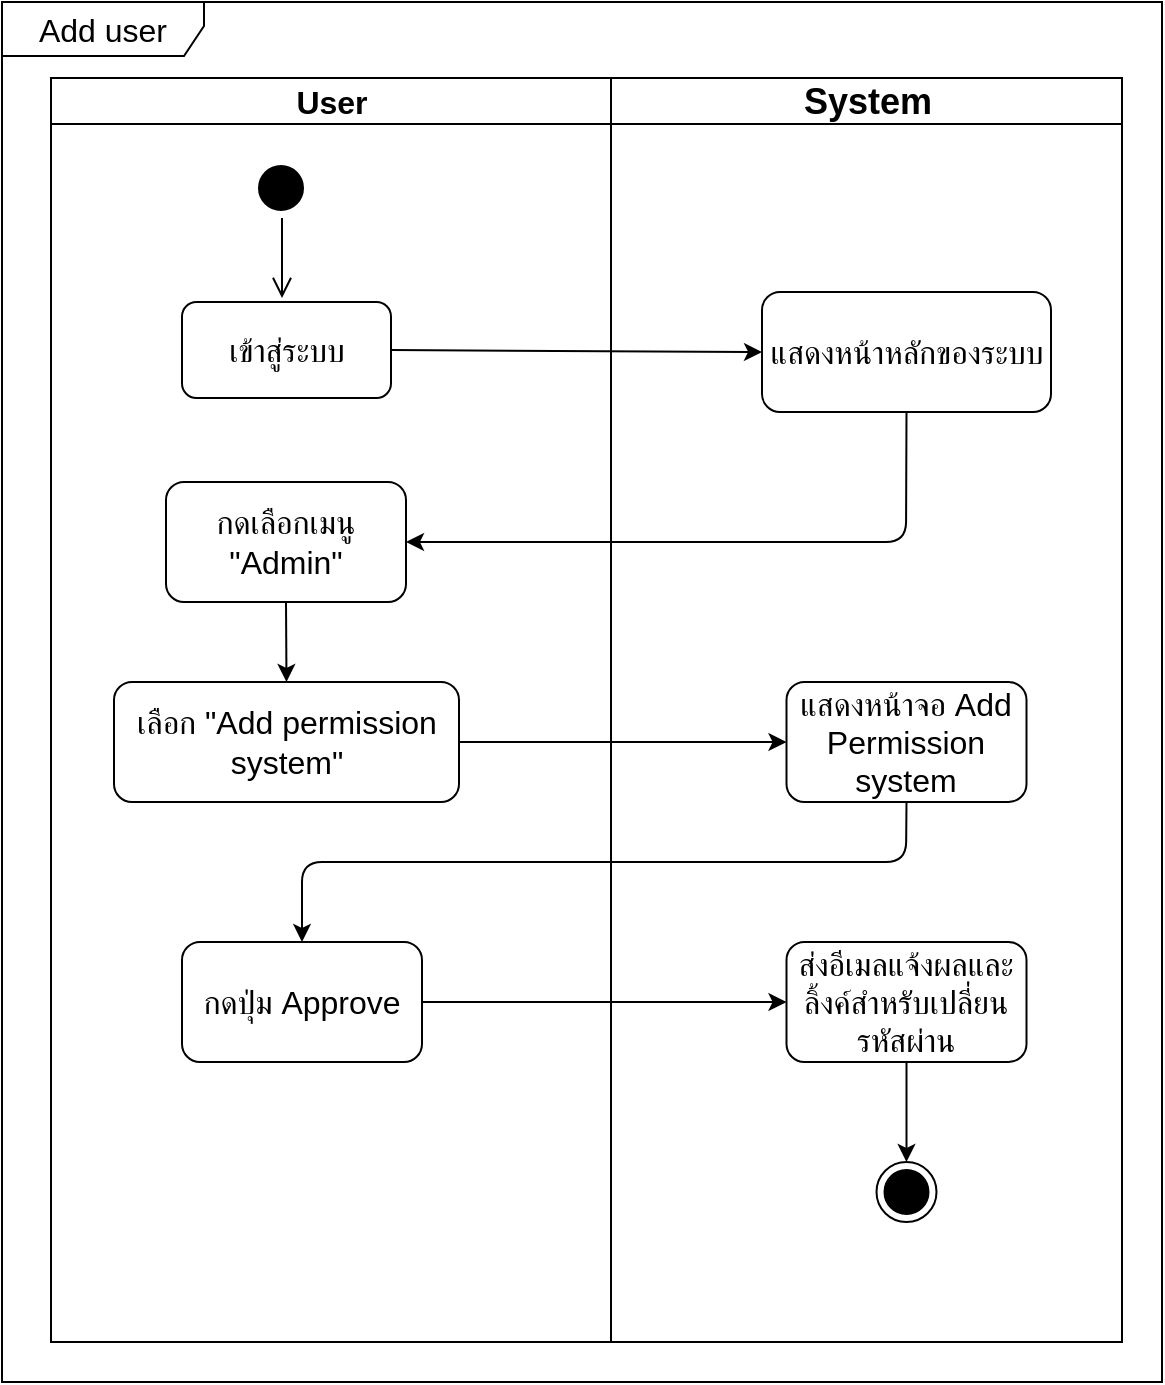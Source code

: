 <mxfile version="13.7.3" type="device"><diagram name="Page-1" id="e7e014a7-5840-1c2e-5031-d8a46d1fe8dd"><mxGraphModel dx="1038" dy="525" grid="1" gridSize="10" guides="1" tooltips="1" connect="1" arrows="1" fold="1" page="1" pageScale="1" pageWidth="1169" pageHeight="826" background="#ffffff" math="0" shadow="0"><root><mxCell id="0"/><mxCell id="1" parent="0"/><mxCell id="hvJIaETYWPSpwxi_MMhn-61" value="User" style="swimlane;whiteSpace=wrap;fontSize=16;" vertex="1" parent="1"><mxGeometry x="174.5" y="138" width="280" height="632" as="geometry"/></mxCell><mxCell id="hvJIaETYWPSpwxi_MMhn-62" value="" style="ellipse;shape=startState;fillColor=#000000;" vertex="1" parent="hvJIaETYWPSpwxi_MMhn-61"><mxGeometry x="100" y="40" width="30" height="30" as="geometry"/></mxCell><mxCell id="hvJIaETYWPSpwxi_MMhn-63" value="" style="edgeStyle=elbowEdgeStyle;elbow=horizontal;verticalAlign=bottom;endArrow=open;endSize=8;endFill=1;rounded=0" edge="1" parent="hvJIaETYWPSpwxi_MMhn-61" source="hvJIaETYWPSpwxi_MMhn-62"><mxGeometry x="100" y="40" as="geometry"><mxPoint x="115.5" y="110" as="targetPoint"/></mxGeometry></mxCell><mxCell id="hvJIaETYWPSpwxi_MMhn-65" value="&lt;font style=&quot;font-size: 16px&quot;&gt;เข้าสู่ระบบ&lt;/font&gt;" style="rounded=1;whiteSpace=wrap;html=1;" vertex="1" parent="hvJIaETYWPSpwxi_MMhn-61"><mxGeometry x="65.5" y="112" width="104.5" height="48" as="geometry"/></mxCell><mxCell id="hvJIaETYWPSpwxi_MMhn-68" value="&lt;font style=&quot;font-size: 16px&quot;&gt;กดเลือกเมนู &quot;Admin&quot;&lt;/font&gt;" style="rounded=1;whiteSpace=wrap;html=1;" vertex="1" parent="hvJIaETYWPSpwxi_MMhn-61"><mxGeometry x="57.5" y="202" width="120" height="60" as="geometry"/></mxCell><mxCell id="hvJIaETYWPSpwxi_MMhn-70" value="&lt;font style=&quot;font-size: 16px&quot;&gt;เลือก &quot;Add permission system&quot;&lt;/font&gt;" style="rounded=1;whiteSpace=wrap;html=1;" vertex="1" parent="hvJIaETYWPSpwxi_MMhn-61"><mxGeometry x="31.5" y="302" width="172.5" height="60" as="geometry"/></mxCell><mxCell id="hvJIaETYWPSpwxi_MMhn-71" value="" style="endArrow=classic;html=1;exitX=0.5;exitY=1;exitDx=0;exitDy=0;entryX=0.5;entryY=0;entryDx=0;entryDy=0;" edge="1" parent="hvJIaETYWPSpwxi_MMhn-61" source="hvJIaETYWPSpwxi_MMhn-68" target="hvJIaETYWPSpwxi_MMhn-70"><mxGeometry width="50" height="50" relative="1" as="geometry"><mxPoint x="175.5" y="302" as="sourcePoint"/><mxPoint x="225.5" y="252" as="targetPoint"/></mxGeometry></mxCell><mxCell id="hvJIaETYWPSpwxi_MMhn-87" value="&lt;font style=&quot;font-size: 16px&quot;&gt;กดปุ่ม Approve&lt;/font&gt;" style="rounded=1;whiteSpace=wrap;html=1;" vertex="1" parent="hvJIaETYWPSpwxi_MMhn-61"><mxGeometry x="65.5" y="432" width="120" height="60" as="geometry"/></mxCell><mxCell id="hvJIaETYWPSpwxi_MMhn-64" value="System" style="swimlane;whiteSpace=wrap;fontSize=18;startSize=23;" vertex="1" parent="1"><mxGeometry x="454.5" y="138" width="255.5" height="632" as="geometry"/></mxCell><mxCell id="hvJIaETYWPSpwxi_MMhn-66" value="&lt;font style=&quot;font-size: 16px&quot;&gt;แสดงหน้าหลักของระบบ&lt;/font&gt;" style="rounded=1;whiteSpace=wrap;html=1;" vertex="1" parent="hvJIaETYWPSpwxi_MMhn-64"><mxGeometry x="75.5" y="107" width="144.5" height="60" as="geometry"/></mxCell><mxCell id="hvJIaETYWPSpwxi_MMhn-72" value="&lt;font style=&quot;font-size: 16px&quot;&gt;แสดงหน้าจอ Add Permission system&lt;/font&gt;" style="rounded=1;whiteSpace=wrap;html=1;" vertex="1" parent="hvJIaETYWPSpwxi_MMhn-64"><mxGeometry x="87.75" y="302" width="120" height="60" as="geometry"/></mxCell><mxCell id="hvJIaETYWPSpwxi_MMhn-79" value="&lt;font style=&quot;font-size: 16px&quot;&gt;ส่งอีเมลแจ้งผลและลิ้งค์สำหรับเปลี่ยนรหัสผ่าน&lt;/font&gt;" style="rounded=1;whiteSpace=wrap;html=1;" vertex="1" parent="hvJIaETYWPSpwxi_MMhn-64"><mxGeometry x="87.75" y="432" width="120" height="60" as="geometry"/></mxCell><mxCell id="hvJIaETYWPSpwxi_MMhn-84" value="" style="endArrow=classic;html=1;exitX=0.5;exitY=1;exitDx=0;exitDy=0;" edge="1" parent="hvJIaETYWPSpwxi_MMhn-64" source="hvJIaETYWPSpwxi_MMhn-79" target="hvJIaETYWPSpwxi_MMhn-86"><mxGeometry width="50" height="50" relative="1" as="geometry"><mxPoint x="145.5" y="552" as="sourcePoint"/><mxPoint x="195.5" y="502" as="targetPoint"/></mxGeometry></mxCell><mxCell id="hvJIaETYWPSpwxi_MMhn-86" value="" style="ellipse;html=1;shape=endState;fillColor=#000000;" vertex="1" parent="hvJIaETYWPSpwxi_MMhn-64"><mxGeometry x="132.75" y="542" width="30" height="30" as="geometry"/></mxCell><mxCell id="hvJIaETYWPSpwxi_MMhn-67" value="" style="endArrow=classic;html=1;exitX=1;exitY=0.5;exitDx=0;exitDy=0;entryX=0;entryY=0.5;entryDx=0;entryDy=0;" edge="1" parent="1" source="hvJIaETYWPSpwxi_MMhn-65" target="hvJIaETYWPSpwxi_MMhn-66"><mxGeometry width="50" height="50" relative="1" as="geometry"><mxPoint x="390" y="340" as="sourcePoint"/><mxPoint x="440" y="290" as="targetPoint"/></mxGeometry></mxCell><mxCell id="hvJIaETYWPSpwxi_MMhn-69" value="" style="endArrow=classic;html=1;exitX=0.5;exitY=1;exitDx=0;exitDy=0;entryX=1;entryY=0.5;entryDx=0;entryDy=0;" edge="1" parent="1" source="hvJIaETYWPSpwxi_MMhn-66" target="hvJIaETYWPSpwxi_MMhn-68"><mxGeometry width="50" height="50" relative="1" as="geometry"><mxPoint x="570" y="420" as="sourcePoint"/><mxPoint x="620" y="370" as="targetPoint"/><Array as="points"><mxPoint x="602" y="370"/></Array></mxGeometry></mxCell><mxCell id="hvJIaETYWPSpwxi_MMhn-73" value="" style="endArrow=classic;html=1;exitX=1;exitY=0.5;exitDx=0;exitDy=0;entryX=0;entryY=0.5;entryDx=0;entryDy=0;" edge="1" parent="1" source="hvJIaETYWPSpwxi_MMhn-70" target="hvJIaETYWPSpwxi_MMhn-72"><mxGeometry width="50" height="50" relative="1" as="geometry"><mxPoint x="410" y="490" as="sourcePoint"/><mxPoint x="460" y="440" as="targetPoint"/></mxGeometry></mxCell><mxCell id="hvJIaETYWPSpwxi_MMhn-76" value="" style="endArrow=classic;html=1;exitX=0.5;exitY=1;exitDx=0;exitDy=0;entryX=0.5;entryY=0;entryDx=0;entryDy=0;" edge="1" parent="1" source="hvJIaETYWPSpwxi_MMhn-72" target="hvJIaETYWPSpwxi_MMhn-87"><mxGeometry width="50" height="50" relative="1" as="geometry"><mxPoint x="510" y="620" as="sourcePoint"/><mxPoint x="305" y="560" as="targetPoint"/><Array as="points"><mxPoint x="602" y="530"/><mxPoint x="300" y="530"/></Array></mxGeometry></mxCell><mxCell id="hvJIaETYWPSpwxi_MMhn-77" value="" style="endArrow=classic;html=1;entryX=0;entryY=0.5;entryDx=0;entryDy=0;" edge="1" parent="1" target="hvJIaETYWPSpwxi_MMhn-79"><mxGeometry width="50" height="50" relative="1" as="geometry"><mxPoint x="360" y="600" as="sourcePoint"/><mxPoint x="420" y="570" as="targetPoint"/></mxGeometry></mxCell><mxCell id="hvJIaETYWPSpwxi_MMhn-88" value="Add user" style="shape=umlFrame;whiteSpace=wrap;html=1;strokeColor=#000000;fontSize=16;width=101;height=27;" vertex="1" parent="1"><mxGeometry x="150" y="100" width="580" height="690" as="geometry"/></mxCell></root></mxGraphModel></diagram></mxfile>